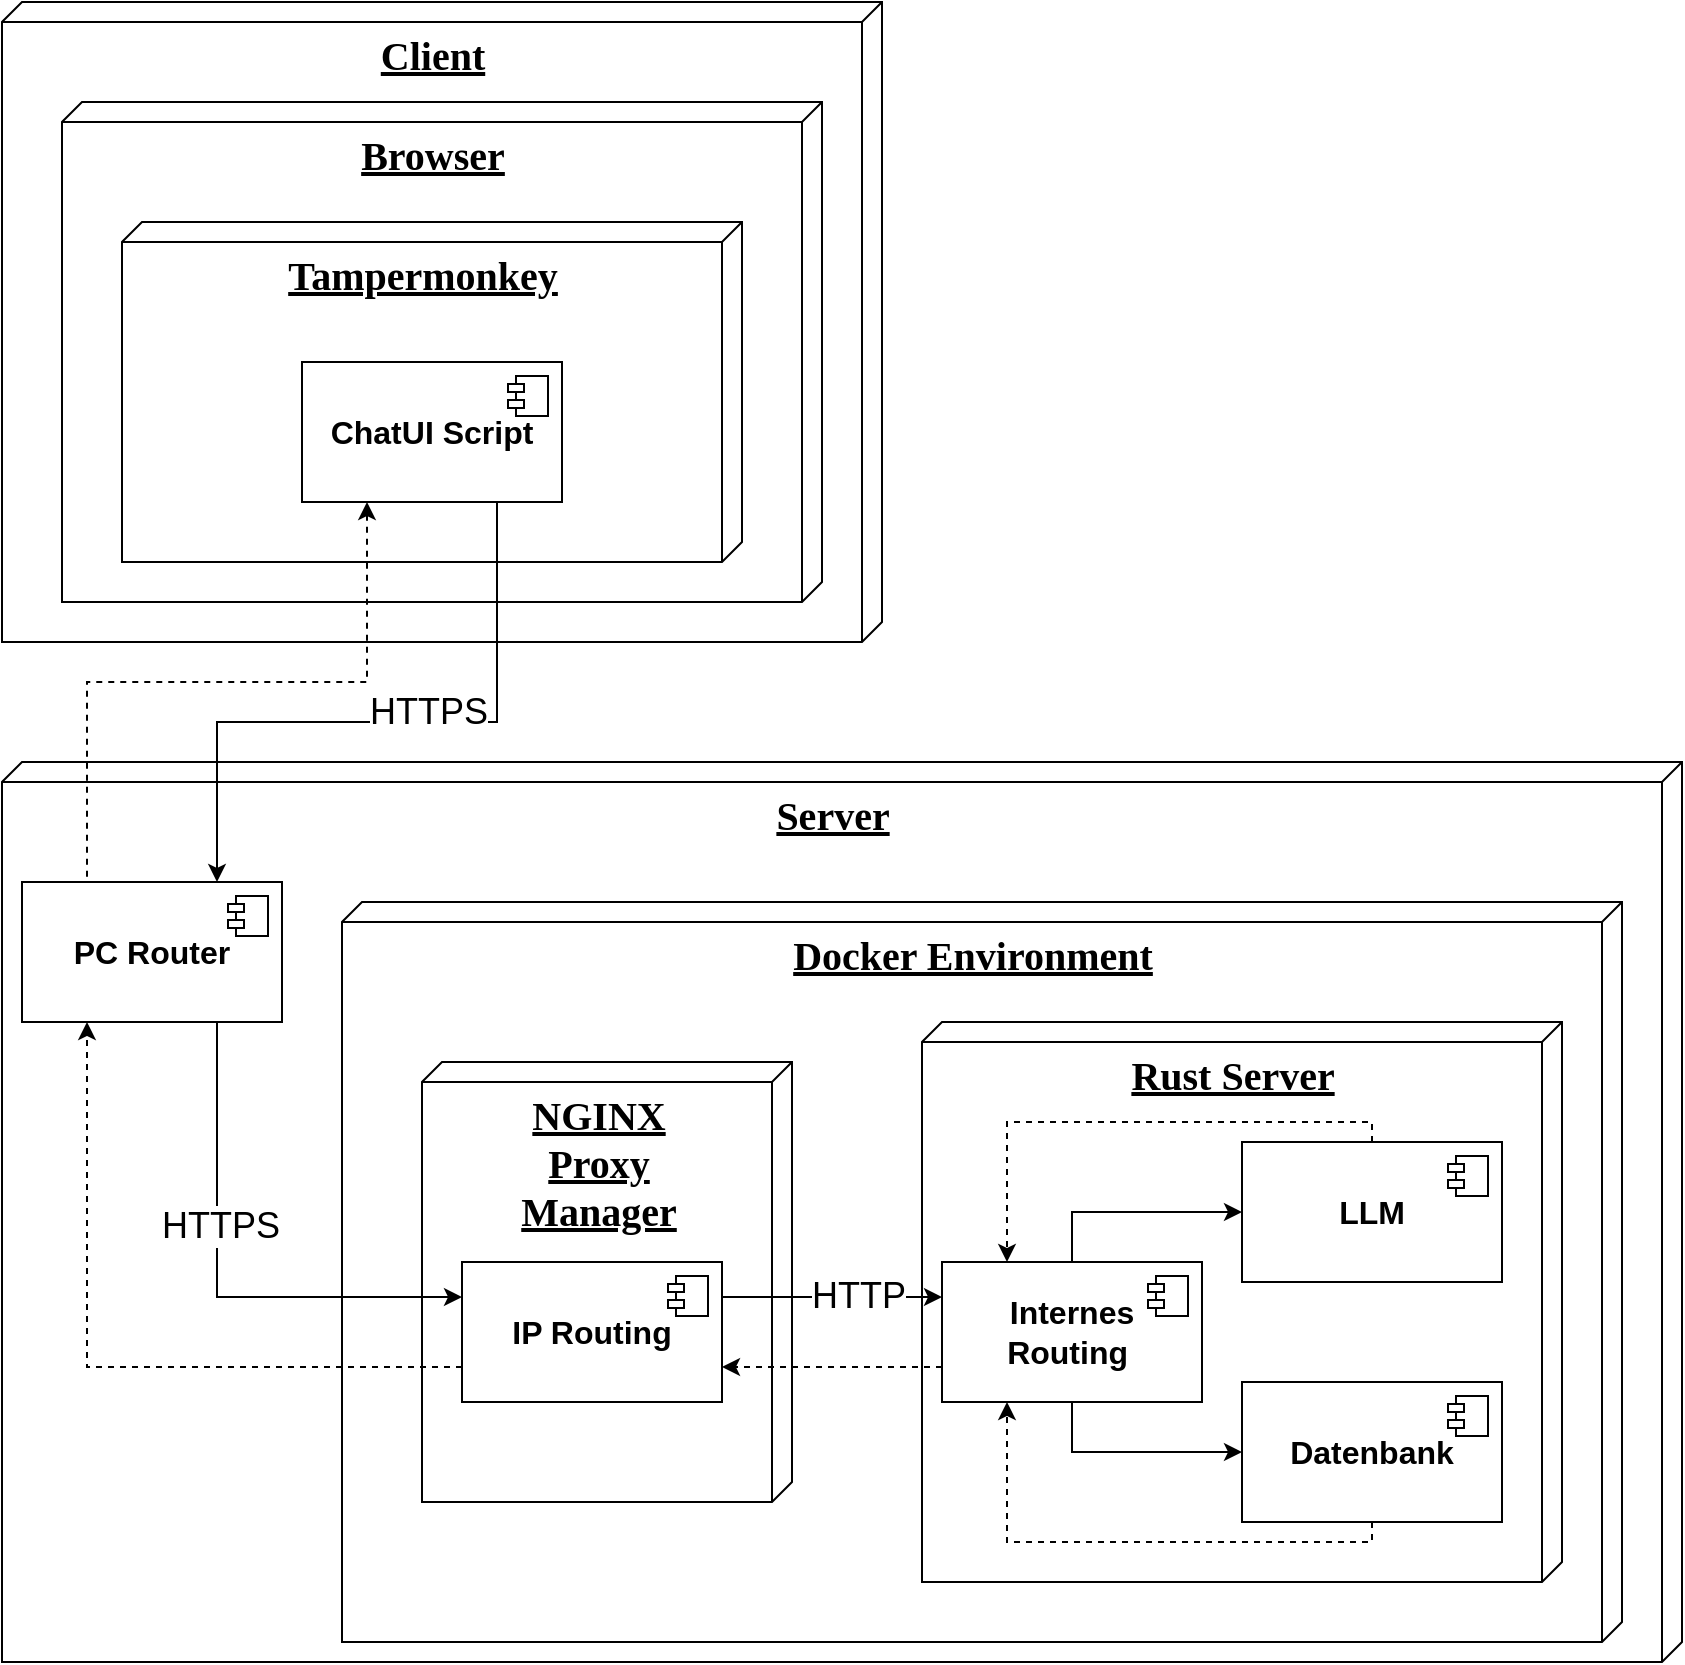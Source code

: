 <mxfile version="21.1.2" type="device">
  <diagram name="Page-1" id="5f0bae14-7c28-e335-631c-24af17079c00">
    <mxGraphModel dx="1219" dy="882" grid="1" gridSize="10" guides="1" tooltips="1" connect="1" arrows="1" fold="1" page="1" pageScale="1" pageWidth="1100" pageHeight="850" background="none" math="0" shadow="0">
      <root>
        <mxCell id="0" />
        <mxCell id="1" parent="0" />
        <mxCell id="39150e848f15840c-2" value="&lt;b style=&quot;font-size: 20px;&quot;&gt;Server&lt;/b&gt;" style="verticalAlign=top;align=center;spacingTop=8;spacingLeft=2;spacingRight=12;shape=cube;size=10;direction=south;fontStyle=4;html=1;rounded=0;shadow=0;comic=0;labelBackgroundColor=none;strokeWidth=1;fontFamily=Verdana;fontSize=20;" parent="1" vertex="1">
          <mxGeometry x="230" y="500" width="840" height="450" as="geometry" />
        </mxCell>
        <mxCell id="bjo24mpFL97Et6b3k-oQ-2" value="&lt;b style=&quot;font-size: 20px;&quot;&gt;Client&lt;/b&gt;" style="verticalAlign=top;align=center;spacingTop=8;spacingLeft=2;spacingRight=12;shape=cube;size=10;direction=south;fontStyle=4;html=1;rounded=0;shadow=0;comic=0;labelBackgroundColor=none;strokeWidth=1;fontFamily=Verdana;fontSize=20;" vertex="1" parent="1">
          <mxGeometry x="230" y="120" width="440" height="320" as="geometry" />
        </mxCell>
        <mxCell id="bjo24mpFL97Et6b3k-oQ-4" value="&lt;b style=&quot;font-size: 20px;&quot;&gt;Docker Environment&lt;/b&gt;" style="verticalAlign=top;align=center;spacingTop=8;spacingLeft=2;spacingRight=12;shape=cube;size=10;direction=south;fontStyle=4;html=1;rounded=0;shadow=0;comic=0;labelBackgroundColor=none;strokeWidth=1;fontFamily=Verdana;fontSize=20;" vertex="1" parent="1">
          <mxGeometry x="400" y="570" width="640" height="370" as="geometry" />
        </mxCell>
        <mxCell id="bjo24mpFL97Et6b3k-oQ-5" value="&lt;b style=&quot;font-size: 20px;&quot;&gt;NGINX&lt;br&gt;Proxy &lt;br&gt;Manager&lt;br&gt;&lt;/b&gt;" style="verticalAlign=top;align=center;spacingTop=8;spacingLeft=2;spacingRight=12;shape=cube;size=10;direction=south;fontStyle=4;html=1;rounded=0;shadow=0;comic=0;labelBackgroundColor=none;strokeWidth=1;fontFamily=Verdana;fontSize=20;" vertex="1" parent="1">
          <mxGeometry x="440" y="650" width="185" height="220" as="geometry" />
        </mxCell>
        <mxCell id="bjo24mpFL97Et6b3k-oQ-6" value="&lt;b style=&quot;font-size: 20px;&quot;&gt;Rust Server&lt;/b&gt;" style="verticalAlign=top;align=center;spacingTop=8;spacingLeft=2;spacingRight=12;shape=cube;size=10;direction=south;fontStyle=4;html=1;rounded=0;shadow=0;comic=0;labelBackgroundColor=none;strokeWidth=1;fontFamily=Verdana;fontSize=20;" vertex="1" parent="1">
          <mxGeometry x="690" y="630" width="320" height="280" as="geometry" />
        </mxCell>
        <mxCell id="bjo24mpFL97Et6b3k-oQ-21" style="edgeStyle=orthogonalEdgeStyle;rounded=0;orthogonalLoop=1;jettySize=auto;html=1;exitX=1;exitY=0.25;exitDx=0;exitDy=0;entryX=0;entryY=0.25;entryDx=0;entryDy=0;startArrow=none;startFill=0;" edge="1" parent="1" source="bjo24mpFL97Et6b3k-oQ-9" target="bjo24mpFL97Et6b3k-oQ-13">
          <mxGeometry relative="1" as="geometry" />
        </mxCell>
        <mxCell id="bjo24mpFL97Et6b3k-oQ-38" value="&lt;font style=&quot;font-size: 18px;&quot;&gt;HTTP&lt;/font&gt;" style="edgeLabel;html=1;align=center;verticalAlign=middle;resizable=0;points=[];" vertex="1" connectable="0" parent="bjo24mpFL97Et6b3k-oQ-21">
          <mxGeometry x="0.227" y="1" relative="1" as="geometry">
            <mxPoint as="offset" />
          </mxGeometry>
        </mxCell>
        <mxCell id="bjo24mpFL97Et6b3k-oQ-42" style="edgeStyle=orthogonalEdgeStyle;rounded=0;orthogonalLoop=1;jettySize=auto;html=1;exitX=0;exitY=0.75;exitDx=0;exitDy=0;entryX=0.25;entryY=1;entryDx=0;entryDy=0;dashed=1;" edge="1" parent="1" source="bjo24mpFL97Et6b3k-oQ-9" target="bjo24mpFL97Et6b3k-oQ-22">
          <mxGeometry relative="1" as="geometry" />
        </mxCell>
        <mxCell id="bjo24mpFL97Et6b3k-oQ-9" value="&lt;b&gt;&lt;font style=&quot;font-size: 16px;&quot;&gt;IP Routing&lt;/font&gt;&lt;/b&gt;" style="html=1;dropTarget=0;whiteSpace=wrap;" vertex="1" parent="1">
          <mxGeometry x="460" y="750" width="130" height="70" as="geometry" />
        </mxCell>
        <mxCell id="bjo24mpFL97Et6b3k-oQ-10" value="" style="shape=module;jettyWidth=8;jettyHeight=4;" vertex="1" parent="bjo24mpFL97Et6b3k-oQ-9">
          <mxGeometry x="1" width="20" height="20" relative="1" as="geometry">
            <mxPoint x="-27" y="7" as="offset" />
          </mxGeometry>
        </mxCell>
        <mxCell id="bjo24mpFL97Et6b3k-oQ-19" style="edgeStyle=orthogonalEdgeStyle;rounded=0;orthogonalLoop=1;jettySize=auto;html=1;exitX=0.5;exitY=0;exitDx=0;exitDy=0;entryX=0;entryY=0.5;entryDx=0;entryDy=0;startArrow=none;startFill=0;" edge="1" parent="1" source="bjo24mpFL97Et6b3k-oQ-13" target="bjo24mpFL97Et6b3k-oQ-15">
          <mxGeometry relative="1" as="geometry" />
        </mxCell>
        <mxCell id="bjo24mpFL97Et6b3k-oQ-20" style="edgeStyle=orthogonalEdgeStyle;rounded=0;orthogonalLoop=1;jettySize=auto;html=1;exitX=0.5;exitY=1;exitDx=0;exitDy=0;entryX=0;entryY=0.5;entryDx=0;entryDy=0;startArrow=none;startFill=0;" edge="1" parent="1" source="bjo24mpFL97Et6b3k-oQ-13" target="bjo24mpFL97Et6b3k-oQ-17">
          <mxGeometry relative="1" as="geometry" />
        </mxCell>
        <mxCell id="bjo24mpFL97Et6b3k-oQ-41" style="edgeStyle=orthogonalEdgeStyle;rounded=0;orthogonalLoop=1;jettySize=auto;html=1;exitX=0;exitY=0.75;exitDx=0;exitDy=0;entryX=1;entryY=0.75;entryDx=0;entryDy=0;dashed=1;" edge="1" parent="1" source="bjo24mpFL97Et6b3k-oQ-13" target="bjo24mpFL97Et6b3k-oQ-9">
          <mxGeometry relative="1" as="geometry" />
        </mxCell>
        <mxCell id="bjo24mpFL97Et6b3k-oQ-13" value="&lt;span style=&quot;font-size: 16px;&quot;&gt;&lt;b&gt;Internes Routing&amp;nbsp;&lt;/b&gt;&lt;/span&gt;" style="html=1;dropTarget=0;whiteSpace=wrap;" vertex="1" parent="1">
          <mxGeometry x="700" y="750" width="130" height="70" as="geometry" />
        </mxCell>
        <mxCell id="bjo24mpFL97Et6b3k-oQ-14" value="" style="shape=module;jettyWidth=8;jettyHeight=4;" vertex="1" parent="bjo24mpFL97Et6b3k-oQ-13">
          <mxGeometry x="1" width="20" height="20" relative="1" as="geometry">
            <mxPoint x="-27" y="7" as="offset" />
          </mxGeometry>
        </mxCell>
        <mxCell id="bjo24mpFL97Et6b3k-oQ-39" style="edgeStyle=orthogonalEdgeStyle;rounded=0;orthogonalLoop=1;jettySize=auto;html=1;exitX=0.5;exitY=0;exitDx=0;exitDy=0;entryX=0.25;entryY=0;entryDx=0;entryDy=0;dashed=1;" edge="1" parent="1" source="bjo24mpFL97Et6b3k-oQ-15" target="bjo24mpFL97Et6b3k-oQ-13">
          <mxGeometry relative="1" as="geometry">
            <Array as="points">
              <mxPoint x="915" y="680" />
              <mxPoint x="733" y="680" />
            </Array>
          </mxGeometry>
        </mxCell>
        <mxCell id="bjo24mpFL97Et6b3k-oQ-15" value="&lt;span style=&quot;font-size: 16px;&quot;&gt;&lt;b&gt;LLM&lt;/b&gt;&lt;/span&gt;" style="html=1;dropTarget=0;whiteSpace=wrap;" vertex="1" parent="1">
          <mxGeometry x="850" y="690" width="130" height="70" as="geometry" />
        </mxCell>
        <mxCell id="bjo24mpFL97Et6b3k-oQ-16" value="" style="shape=module;jettyWidth=8;jettyHeight=4;" vertex="1" parent="bjo24mpFL97Et6b3k-oQ-15">
          <mxGeometry x="1" width="20" height="20" relative="1" as="geometry">
            <mxPoint x="-27" y="7" as="offset" />
          </mxGeometry>
        </mxCell>
        <mxCell id="bjo24mpFL97Et6b3k-oQ-40" style="edgeStyle=orthogonalEdgeStyle;rounded=0;orthogonalLoop=1;jettySize=auto;html=1;exitX=0.5;exitY=1;exitDx=0;exitDy=0;entryX=0.25;entryY=1;entryDx=0;entryDy=0;dashed=1;" edge="1" parent="1" source="bjo24mpFL97Et6b3k-oQ-17" target="bjo24mpFL97Et6b3k-oQ-13">
          <mxGeometry relative="1" as="geometry">
            <Array as="points">
              <mxPoint x="915" y="890" />
              <mxPoint x="733" y="890" />
            </Array>
          </mxGeometry>
        </mxCell>
        <mxCell id="bjo24mpFL97Et6b3k-oQ-17" value="&lt;span style=&quot;font-size: 16px;&quot;&gt;&lt;b&gt;Datenbank&lt;/b&gt;&lt;/span&gt;" style="html=1;dropTarget=0;whiteSpace=wrap;" vertex="1" parent="1">
          <mxGeometry x="850" y="810" width="130" height="70" as="geometry" />
        </mxCell>
        <mxCell id="bjo24mpFL97Et6b3k-oQ-18" value="" style="shape=module;jettyWidth=8;jettyHeight=4;" vertex="1" parent="bjo24mpFL97Et6b3k-oQ-17">
          <mxGeometry x="1" width="20" height="20" relative="1" as="geometry">
            <mxPoint x="-27" y="7" as="offset" />
          </mxGeometry>
        </mxCell>
        <mxCell id="bjo24mpFL97Et6b3k-oQ-24" style="edgeStyle=orthogonalEdgeStyle;rounded=0;orthogonalLoop=1;jettySize=auto;html=1;exitX=0.75;exitY=1;exitDx=0;exitDy=0;entryX=0;entryY=0.25;entryDx=0;entryDy=0;" edge="1" parent="1" source="bjo24mpFL97Et6b3k-oQ-22" target="bjo24mpFL97Et6b3k-oQ-9">
          <mxGeometry relative="1" as="geometry" />
        </mxCell>
        <mxCell id="bjo24mpFL97Et6b3k-oQ-37" value="&lt;font style=&quot;font-size: 18px;&quot;&gt;HTTPS&lt;/font&gt;" style="edgeLabel;html=1;align=center;verticalAlign=middle;resizable=0;points=[];" vertex="1" connectable="0" parent="bjo24mpFL97Et6b3k-oQ-24">
          <mxGeometry x="-0.217" y="1" relative="1" as="geometry">
            <mxPoint as="offset" />
          </mxGeometry>
        </mxCell>
        <mxCell id="bjo24mpFL97Et6b3k-oQ-22" value="&lt;span style=&quot;font-size: 16px;&quot;&gt;&lt;b&gt;PC Router&lt;/b&gt;&lt;/span&gt;" style="html=1;dropTarget=0;whiteSpace=wrap;" vertex="1" parent="1">
          <mxGeometry x="240" y="560" width="130" height="70" as="geometry" />
        </mxCell>
        <mxCell id="bjo24mpFL97Et6b3k-oQ-23" value="" style="shape=module;jettyWidth=8;jettyHeight=4;" vertex="1" parent="bjo24mpFL97Et6b3k-oQ-22">
          <mxGeometry x="1" width="20" height="20" relative="1" as="geometry">
            <mxPoint x="-27" y="7" as="offset" />
          </mxGeometry>
        </mxCell>
        <mxCell id="bjo24mpFL97Et6b3k-oQ-27" value="&lt;b style=&quot;font-size: 20px;&quot;&gt;Browser&lt;/b&gt;" style="verticalAlign=top;align=center;spacingTop=8;spacingLeft=2;spacingRight=12;shape=cube;size=10;direction=south;fontStyle=4;html=1;rounded=0;shadow=0;comic=0;labelBackgroundColor=none;strokeWidth=1;fontFamily=Verdana;fontSize=20;" vertex="1" parent="1">
          <mxGeometry x="260" y="170" width="380" height="250" as="geometry" />
        </mxCell>
        <mxCell id="bjo24mpFL97Et6b3k-oQ-28" value="&lt;b style=&quot;font-size: 20px;&quot;&gt;Tampermonkey&lt;/b&gt;" style="verticalAlign=top;align=center;spacingTop=8;spacingLeft=2;spacingRight=12;shape=cube;size=10;direction=south;fontStyle=4;html=1;rounded=0;shadow=0;comic=0;labelBackgroundColor=none;strokeWidth=1;fontFamily=Verdana;fontSize=20;" vertex="1" parent="1">
          <mxGeometry x="290" y="230" width="310" height="170" as="geometry" />
        </mxCell>
        <mxCell id="bjo24mpFL97Et6b3k-oQ-34" style="edgeStyle=orthogonalEdgeStyle;rounded=0;orthogonalLoop=1;jettySize=auto;html=1;exitX=0.75;exitY=1;exitDx=0;exitDy=0;entryX=0.75;entryY=0;entryDx=0;entryDy=0;" edge="1" parent="1" source="bjo24mpFL97Et6b3k-oQ-29" target="bjo24mpFL97Et6b3k-oQ-22">
          <mxGeometry relative="1" as="geometry">
            <Array as="points">
              <mxPoint x="477" y="480" />
              <mxPoint x="337" y="480" />
            </Array>
          </mxGeometry>
        </mxCell>
        <mxCell id="bjo24mpFL97Et6b3k-oQ-35" value="&lt;font style=&quot;font-size: 18px;&quot;&gt;HTTPS&lt;/font&gt;" style="edgeLabel;html=1;align=center;verticalAlign=middle;resizable=0;points=[];" vertex="1" connectable="0" parent="bjo24mpFL97Et6b3k-oQ-34">
          <mxGeometry x="-0.181" y="-5" relative="1" as="geometry">
            <mxPoint x="-10" as="offset" />
          </mxGeometry>
        </mxCell>
        <mxCell id="bjo24mpFL97Et6b3k-oQ-44" style="edgeStyle=orthogonalEdgeStyle;rounded=0;orthogonalLoop=1;jettySize=auto;html=1;exitX=0.25;exitY=1;exitDx=0;exitDy=0;entryX=0.25;entryY=0;entryDx=0;entryDy=0;endArrow=none;endFill=0;startArrow=classic;startFill=1;dashed=1;" edge="1" parent="1" source="bjo24mpFL97Et6b3k-oQ-29" target="bjo24mpFL97Et6b3k-oQ-22">
          <mxGeometry relative="1" as="geometry">
            <Array as="points">
              <mxPoint x="413" y="460" />
              <mxPoint x="273" y="460" />
            </Array>
          </mxGeometry>
        </mxCell>
        <mxCell id="bjo24mpFL97Et6b3k-oQ-29" value="&lt;span style=&quot;font-size: 16px;&quot;&gt;&lt;b&gt;ChatUI Script&lt;/b&gt;&lt;/span&gt;" style="html=1;dropTarget=0;whiteSpace=wrap;" vertex="1" parent="1">
          <mxGeometry x="380" y="300" width="130" height="70" as="geometry" />
        </mxCell>
        <mxCell id="bjo24mpFL97Et6b3k-oQ-30" value="" style="shape=module;jettyWidth=8;jettyHeight=4;" vertex="1" parent="bjo24mpFL97Et6b3k-oQ-29">
          <mxGeometry x="1" width="20" height="20" relative="1" as="geometry">
            <mxPoint x="-27" y="7" as="offset" />
          </mxGeometry>
        </mxCell>
      </root>
    </mxGraphModel>
  </diagram>
</mxfile>
